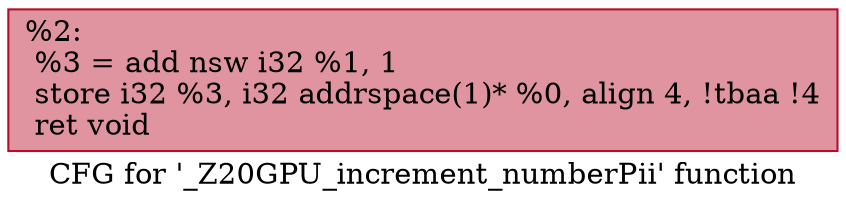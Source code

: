 digraph "CFG for '_Z20GPU_increment_numberPii' function" {
	label="CFG for '_Z20GPU_increment_numberPii' function";

	Node0x45659d0 [shape=record,color="#b70d28ff", style=filled, fillcolor="#b70d2870",label="{%2:\l  %3 = add nsw i32 %1, 1\l  store i32 %3, i32 addrspace(1)* %0, align 4, !tbaa !4\l  ret void\l}"];
}
